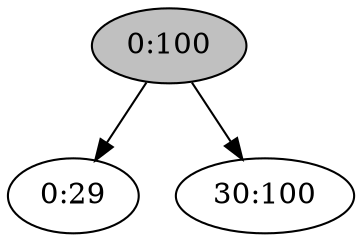 digraph "l1-i30:100" {

/* Nodes */

N_0_100[label="0:100"][style="filled"][fillcolor="grey"];
N_0_29[label="0:29"];
N_30_100[label="30:100"];

/* Edges */

N_0_100 -> N_0_29;
N_0_100 -> N_30_100;
}
